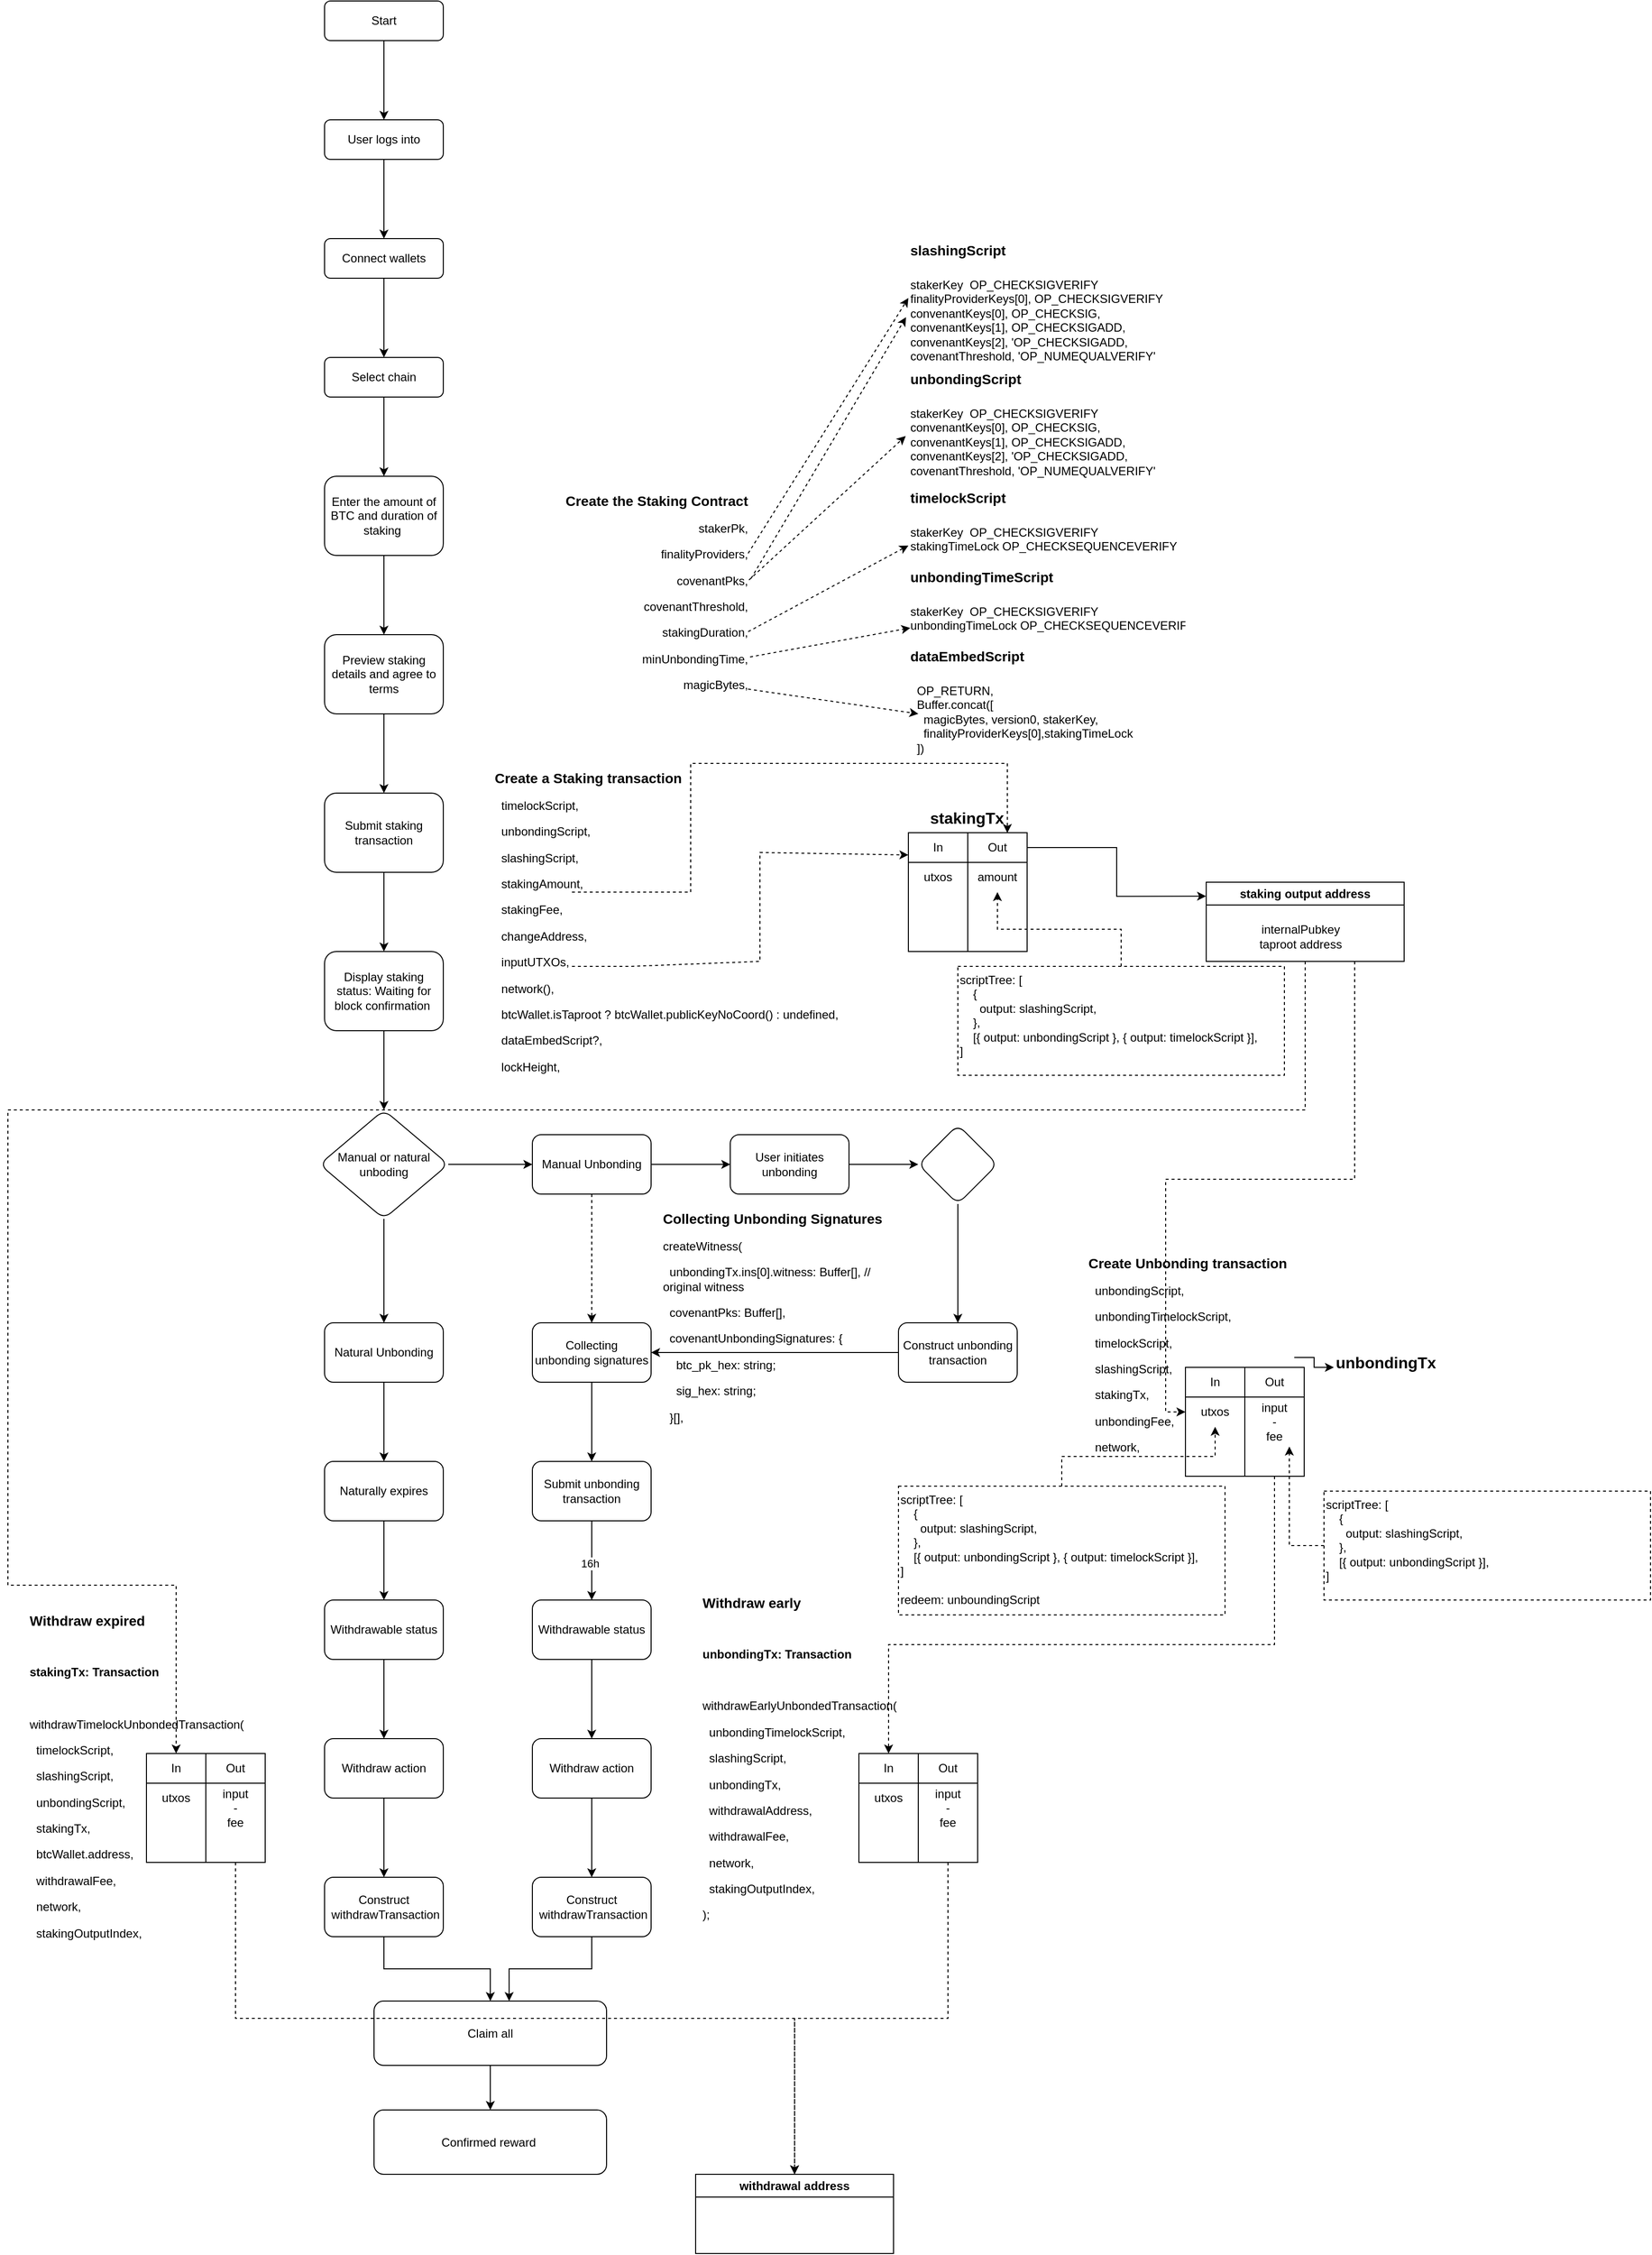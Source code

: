 <mxfile version="24.4.6" type="github">
  <diagram id="C5RBs43oDa-KdzZeNtuy" name="Page-1">
    <mxGraphModel dx="1810" dy="1721" grid="1" gridSize="10" guides="1" tooltips="1" connect="1" arrows="1" fold="1" page="1" pageScale="1" pageWidth="827" pageHeight="1169" math="0" shadow="0">
      <root>
        <mxCell id="WIyWlLk6GJQsqaUBKTNV-0" />
        <mxCell id="WIyWlLk6GJQsqaUBKTNV-1" parent="WIyWlLk6GJQsqaUBKTNV-0" />
        <mxCell id="BVUArKwXu2wu13_EaTgU-10" value="" style="edgeStyle=orthogonalEdgeStyle;rounded=0;orthogonalLoop=1;jettySize=auto;html=1;" parent="WIyWlLk6GJQsqaUBKTNV-1" source="BVUArKwXu2wu13_EaTgU-6" target="BVUArKwXu2wu13_EaTgU-9" edge="1">
          <mxGeometry relative="1" as="geometry" />
        </mxCell>
        <mxCell id="BVUArKwXu2wu13_EaTgU-6" value="Start" style="rounded=1;whiteSpace=wrap;html=1;fontSize=12;glass=0;strokeWidth=1;shadow=0;" parent="WIyWlLk6GJQsqaUBKTNV-1" vertex="1">
          <mxGeometry x="150" y="-390" width="120" height="40" as="geometry" />
        </mxCell>
        <mxCell id="BVUArKwXu2wu13_EaTgU-12" value="" style="edgeStyle=orthogonalEdgeStyle;rounded=0;orthogonalLoop=1;jettySize=auto;html=1;" parent="WIyWlLk6GJQsqaUBKTNV-1" source="BVUArKwXu2wu13_EaTgU-9" target="BVUArKwXu2wu13_EaTgU-11" edge="1">
          <mxGeometry relative="1" as="geometry" />
        </mxCell>
        <mxCell id="BVUArKwXu2wu13_EaTgU-9" value="User logs&lt;span style=&quot;background-color: initial;&quot;&gt;&amp;nbsp;into&lt;/span&gt;" style="rounded=1;whiteSpace=wrap;html=1;fontSize=12;glass=0;strokeWidth=1;shadow=0;" parent="WIyWlLk6GJQsqaUBKTNV-1" vertex="1">
          <mxGeometry x="150" y="-270" width="120" height="40" as="geometry" />
        </mxCell>
        <mxCell id="BVUArKwXu2wu13_EaTgU-14" value="" style="edgeStyle=orthogonalEdgeStyle;rounded=0;orthogonalLoop=1;jettySize=auto;html=1;" parent="WIyWlLk6GJQsqaUBKTNV-1" source="BVUArKwXu2wu13_EaTgU-11" target="BVUArKwXu2wu13_EaTgU-13" edge="1">
          <mxGeometry relative="1" as="geometry" />
        </mxCell>
        <mxCell id="BVUArKwXu2wu13_EaTgU-11" value="Connect wallets" style="rounded=1;whiteSpace=wrap;html=1;fontSize=12;glass=0;strokeWidth=1;shadow=0;" parent="WIyWlLk6GJQsqaUBKTNV-1" vertex="1">
          <mxGeometry x="150" y="-150" width="120" height="40" as="geometry" />
        </mxCell>
        <mxCell id="BVUArKwXu2wu13_EaTgU-26" value="" style="edgeStyle=orthogonalEdgeStyle;rounded=0;orthogonalLoop=1;jettySize=auto;html=1;" parent="WIyWlLk6GJQsqaUBKTNV-1" source="BVUArKwXu2wu13_EaTgU-13" target="BVUArKwXu2wu13_EaTgU-25" edge="1">
          <mxGeometry relative="1" as="geometry" />
        </mxCell>
        <mxCell id="BVUArKwXu2wu13_EaTgU-13" value="Select chain" style="rounded=1;whiteSpace=wrap;html=1;fontSize=12;glass=0;strokeWidth=1;shadow=0;" parent="WIyWlLk6GJQsqaUBKTNV-1" vertex="1">
          <mxGeometry x="150" y="-30" width="120" height="40" as="geometry" />
        </mxCell>
        <mxCell id="BVUArKwXu2wu13_EaTgU-28" value="" style="edgeStyle=orthogonalEdgeStyle;rounded=0;orthogonalLoop=1;jettySize=auto;html=1;" parent="WIyWlLk6GJQsqaUBKTNV-1" source="BVUArKwXu2wu13_EaTgU-25" target="BVUArKwXu2wu13_EaTgU-27" edge="1">
          <mxGeometry relative="1" as="geometry" />
        </mxCell>
        <mxCell id="BVUArKwXu2wu13_EaTgU-25" value="Enter the amount of BTC and duration of staking&amp;nbsp;" style="rounded=1;whiteSpace=wrap;html=1;fontSize=12;glass=0;strokeWidth=1;shadow=0;" parent="WIyWlLk6GJQsqaUBKTNV-1" vertex="1">
          <mxGeometry x="150" y="90" width="120" height="80" as="geometry" />
        </mxCell>
        <mxCell id="BVUArKwXu2wu13_EaTgU-30" value="" style="edgeStyle=orthogonalEdgeStyle;rounded=0;orthogonalLoop=1;jettySize=auto;html=1;" parent="WIyWlLk6GJQsqaUBKTNV-1" source="BVUArKwXu2wu13_EaTgU-27" target="BVUArKwXu2wu13_EaTgU-29" edge="1">
          <mxGeometry relative="1" as="geometry" />
        </mxCell>
        <mxCell id="BVUArKwXu2wu13_EaTgU-27" value="Preview staking details and agree to terms" style="rounded=1;whiteSpace=wrap;html=1;fontSize=12;glass=0;strokeWidth=1;shadow=0;" parent="WIyWlLk6GJQsqaUBKTNV-1" vertex="1">
          <mxGeometry x="150" y="250" width="120" height="80" as="geometry" />
        </mxCell>
        <mxCell id="BVUArKwXu2wu13_EaTgU-32" value="" style="edgeStyle=orthogonalEdgeStyle;rounded=0;orthogonalLoop=1;jettySize=auto;html=1;" parent="WIyWlLk6GJQsqaUBKTNV-1" source="BVUArKwXu2wu13_EaTgU-29" target="BVUArKwXu2wu13_EaTgU-31" edge="1">
          <mxGeometry relative="1" as="geometry" />
        </mxCell>
        <mxCell id="BVUArKwXu2wu13_EaTgU-29" value="Submit staking transaction" style="rounded=1;whiteSpace=wrap;html=1;fontSize=12;glass=0;strokeWidth=1;shadow=0;" parent="WIyWlLk6GJQsqaUBKTNV-1" vertex="1">
          <mxGeometry x="150" y="410" width="120" height="80" as="geometry" />
        </mxCell>
        <mxCell id="BVUArKwXu2wu13_EaTgU-38" value="" style="edgeStyle=orthogonalEdgeStyle;rounded=0;orthogonalLoop=1;jettySize=auto;html=1;" parent="WIyWlLk6GJQsqaUBKTNV-1" source="BVUArKwXu2wu13_EaTgU-31" target="BVUArKwXu2wu13_EaTgU-37" edge="1">
          <mxGeometry relative="1" as="geometry" />
        </mxCell>
        <mxCell id="BVUArKwXu2wu13_EaTgU-31" value="Display staking status: Waiting for block confirmation&amp;nbsp;" style="rounded=1;whiteSpace=wrap;html=1;fontSize=12;glass=0;strokeWidth=1;shadow=0;" parent="WIyWlLk6GJQsqaUBKTNV-1" vertex="1">
          <mxGeometry x="150" y="570" width="120" height="80" as="geometry" />
        </mxCell>
        <mxCell id="BVUArKwXu2wu13_EaTgU-40" value="" style="edgeStyle=orthogonalEdgeStyle;rounded=0;orthogonalLoop=1;jettySize=auto;html=1;" parent="WIyWlLk6GJQsqaUBKTNV-1" source="BVUArKwXu2wu13_EaTgU-37" target="BVUArKwXu2wu13_EaTgU-39" edge="1">
          <mxGeometry relative="1" as="geometry" />
        </mxCell>
        <mxCell id="BVUArKwXu2wu13_EaTgU-42" value="" style="edgeStyle=orthogonalEdgeStyle;rounded=0;orthogonalLoop=1;jettySize=auto;html=1;" parent="WIyWlLk6GJQsqaUBKTNV-1" source="BVUArKwXu2wu13_EaTgU-37" target="BVUArKwXu2wu13_EaTgU-41" edge="1">
          <mxGeometry relative="1" as="geometry" />
        </mxCell>
        <mxCell id="BVUArKwXu2wu13_EaTgU-37" value="Manual or natural unboding" style="rhombus;whiteSpace=wrap;html=1;rounded=1;glass=0;strokeWidth=1;shadow=0;" parent="WIyWlLk6GJQsqaUBKTNV-1" vertex="1">
          <mxGeometry x="145" y="730" width="130" height="110" as="geometry" />
        </mxCell>
        <mxCell id="BVUArKwXu2wu13_EaTgU-48" value="" style="edgeStyle=orthogonalEdgeStyle;rounded=0;orthogonalLoop=1;jettySize=auto;html=1;" parent="WIyWlLk6GJQsqaUBKTNV-1" source="BVUArKwXu2wu13_EaTgU-39" target="BVUArKwXu2wu13_EaTgU-47" edge="1">
          <mxGeometry relative="1" as="geometry" />
        </mxCell>
        <mxCell id="BVUArKwXu2wu13_EaTgU-69" style="edgeStyle=orthogonalEdgeStyle;rounded=0;orthogonalLoop=1;jettySize=auto;html=1;entryX=0.5;entryY=0;entryDx=0;entryDy=0;dashed=1;" parent="WIyWlLk6GJQsqaUBKTNV-1" source="BVUArKwXu2wu13_EaTgU-39" target="BVUArKwXu2wu13_EaTgU-57" edge="1">
          <mxGeometry relative="1" as="geometry" />
        </mxCell>
        <mxCell id="BVUArKwXu2wu13_EaTgU-39" value="Manual Unbonding" style="whiteSpace=wrap;html=1;rounded=1;glass=0;strokeWidth=1;shadow=0;" parent="WIyWlLk6GJQsqaUBKTNV-1" vertex="1">
          <mxGeometry x="360" y="755" width="120" height="60" as="geometry" />
        </mxCell>
        <mxCell id="BVUArKwXu2wu13_EaTgU-44" value="" style="edgeStyle=orthogonalEdgeStyle;rounded=0;orthogonalLoop=1;jettySize=auto;html=1;" parent="WIyWlLk6GJQsqaUBKTNV-1" source="BVUArKwXu2wu13_EaTgU-41" target="BVUArKwXu2wu13_EaTgU-43" edge="1">
          <mxGeometry relative="1" as="geometry" />
        </mxCell>
        <mxCell id="BVUArKwXu2wu13_EaTgU-41" value="Natural Unbonding" style="whiteSpace=wrap;html=1;rounded=1;glass=0;strokeWidth=1;shadow=0;" parent="WIyWlLk6GJQsqaUBKTNV-1" vertex="1">
          <mxGeometry x="150" y="945" width="120" height="60" as="geometry" />
        </mxCell>
        <mxCell id="BVUArKwXu2wu13_EaTgU-46" value="" style="edgeStyle=orthogonalEdgeStyle;rounded=0;orthogonalLoop=1;jettySize=auto;html=1;" parent="WIyWlLk6GJQsqaUBKTNV-1" source="BVUArKwXu2wu13_EaTgU-43" target="BVUArKwXu2wu13_EaTgU-45" edge="1">
          <mxGeometry relative="1" as="geometry" />
        </mxCell>
        <mxCell id="BVUArKwXu2wu13_EaTgU-43" value="Naturally expires" style="whiteSpace=wrap;html=1;rounded=1;glass=0;strokeWidth=1;shadow=0;" parent="WIyWlLk6GJQsqaUBKTNV-1" vertex="1">
          <mxGeometry x="150" y="1085" width="120" height="60" as="geometry" />
        </mxCell>
        <mxCell id="BVUArKwXu2wu13_EaTgU-76" value="" style="edgeStyle=orthogonalEdgeStyle;rounded=0;orthogonalLoop=1;jettySize=auto;html=1;" parent="WIyWlLk6GJQsqaUBKTNV-1" source="BVUArKwXu2wu13_EaTgU-45" target="BVUArKwXu2wu13_EaTgU-75" edge="1">
          <mxGeometry relative="1" as="geometry" />
        </mxCell>
        <mxCell id="BVUArKwXu2wu13_EaTgU-45" value="Withdrawable status" style="whiteSpace=wrap;html=1;rounded=1;glass=0;strokeWidth=1;shadow=0;" parent="WIyWlLk6GJQsqaUBKTNV-1" vertex="1">
          <mxGeometry x="150" y="1225" width="120" height="60" as="geometry" />
        </mxCell>
        <mxCell id="BVUArKwXu2wu13_EaTgU-71" style="edgeStyle=orthogonalEdgeStyle;rounded=0;orthogonalLoop=1;jettySize=auto;html=1;entryX=0;entryY=0.5;entryDx=0;entryDy=0;" parent="WIyWlLk6GJQsqaUBKTNV-1" source="BVUArKwXu2wu13_EaTgU-47" target="BVUArKwXu2wu13_EaTgU-53" edge="1">
          <mxGeometry relative="1" as="geometry" />
        </mxCell>
        <mxCell id="BVUArKwXu2wu13_EaTgU-47" value="User initiates unbonding" style="whiteSpace=wrap;html=1;rounded=1;glass=0;strokeWidth=1;shadow=0;" parent="WIyWlLk6GJQsqaUBKTNV-1" vertex="1">
          <mxGeometry x="560" y="755" width="120" height="60" as="geometry" />
        </mxCell>
        <mxCell id="BVUArKwXu2wu13_EaTgU-56" value="" style="edgeStyle=orthogonalEdgeStyle;rounded=0;orthogonalLoop=1;jettySize=auto;html=1;" parent="WIyWlLk6GJQsqaUBKTNV-1" source="BVUArKwXu2wu13_EaTgU-53" target="BVUArKwXu2wu13_EaTgU-55" edge="1">
          <mxGeometry relative="1" as="geometry" />
        </mxCell>
        <mxCell id="BVUArKwXu2wu13_EaTgU-53" value="" style="rhombus;whiteSpace=wrap;html=1;rounded=1;glass=0;strokeWidth=1;shadow=0;" parent="WIyWlLk6GJQsqaUBKTNV-1" vertex="1">
          <mxGeometry x="750" y="745" width="80" height="80" as="geometry" />
        </mxCell>
        <mxCell id="BVUArKwXu2wu13_EaTgU-58" value="" style="edgeStyle=orthogonalEdgeStyle;rounded=0;orthogonalLoop=1;jettySize=auto;html=1;" parent="WIyWlLk6GJQsqaUBKTNV-1" source="BVUArKwXu2wu13_EaTgU-55" target="BVUArKwXu2wu13_EaTgU-57" edge="1">
          <mxGeometry relative="1" as="geometry" />
        </mxCell>
        <mxCell id="BVUArKwXu2wu13_EaTgU-55" value="Construct unbonding transaction" style="whiteSpace=wrap;html=1;rounded=1;glass=0;strokeWidth=1;shadow=0;" parent="WIyWlLk6GJQsqaUBKTNV-1" vertex="1">
          <mxGeometry x="730" y="945" width="120" height="60" as="geometry" />
        </mxCell>
        <mxCell id="BVUArKwXu2wu13_EaTgU-60" value="" style="edgeStyle=orthogonalEdgeStyle;rounded=0;orthogonalLoop=1;jettySize=auto;html=1;" parent="WIyWlLk6GJQsqaUBKTNV-1" source="BVUArKwXu2wu13_EaTgU-57" target="BVUArKwXu2wu13_EaTgU-59" edge="1">
          <mxGeometry relative="1" as="geometry" />
        </mxCell>
        <mxCell id="BVUArKwXu2wu13_EaTgU-57" value="Collecting unbonding&amp;nbsp;signatures" style="whiteSpace=wrap;html=1;rounded=1;glass=0;strokeWidth=1;shadow=0;" parent="WIyWlLk6GJQsqaUBKTNV-1" vertex="1">
          <mxGeometry x="360" y="945" width="120" height="60" as="geometry" />
        </mxCell>
        <mxCell id="BVUArKwXu2wu13_EaTgU-62" value="" style="edgeStyle=orthogonalEdgeStyle;rounded=0;orthogonalLoop=1;jettySize=auto;html=1;" parent="WIyWlLk6GJQsqaUBKTNV-1" source="BVUArKwXu2wu13_EaTgU-59" target="BVUArKwXu2wu13_EaTgU-61" edge="1">
          <mxGeometry relative="1" as="geometry" />
        </mxCell>
        <mxCell id="BVUArKwXu2wu13_EaTgU-63" value="16h" style="edgeLabel;html=1;align=center;verticalAlign=middle;resizable=0;points=[];" parent="BVUArKwXu2wu13_EaTgU-62" vertex="1" connectable="0">
          <mxGeometry x="0.062" y="-2" relative="1" as="geometry">
            <mxPoint as="offset" />
          </mxGeometry>
        </mxCell>
        <mxCell id="BVUArKwXu2wu13_EaTgU-59" value="Submit unbonding transaction" style="whiteSpace=wrap;html=1;rounded=1;glass=0;strokeWidth=1;shadow=0;" parent="WIyWlLk6GJQsqaUBKTNV-1" vertex="1">
          <mxGeometry x="360" y="1085" width="120" height="60" as="geometry" />
        </mxCell>
        <mxCell id="BVUArKwXu2wu13_EaTgU-78" value="" style="edgeStyle=orthogonalEdgeStyle;rounded=0;orthogonalLoop=1;jettySize=auto;html=1;" parent="WIyWlLk6GJQsqaUBKTNV-1" source="BVUArKwXu2wu13_EaTgU-61" target="BVUArKwXu2wu13_EaTgU-77" edge="1">
          <mxGeometry relative="1" as="geometry" />
        </mxCell>
        <mxCell id="BVUArKwXu2wu13_EaTgU-61" value="&lt;div&gt;&lt;span style=&quot;background-color: initial;&quot;&gt;Withdrawable status&lt;/span&gt;&lt;br&gt;&lt;/div&gt;" style="whiteSpace=wrap;html=1;rounded=1;glass=0;strokeWidth=1;shadow=0;" parent="WIyWlLk6GJQsqaUBKTNV-1" vertex="1">
          <mxGeometry x="360" y="1225" width="120" height="60" as="geometry" />
        </mxCell>
        <mxCell id="BVUArKwXu2wu13_EaTgU-86" value="" style="edgeStyle=orthogonalEdgeStyle;rounded=0;orthogonalLoop=1;jettySize=auto;html=1;" parent="WIyWlLk6GJQsqaUBKTNV-1" source="BVUArKwXu2wu13_EaTgU-75" target="BVUArKwXu2wu13_EaTgU-85" edge="1">
          <mxGeometry relative="1" as="geometry" />
        </mxCell>
        <mxCell id="BVUArKwXu2wu13_EaTgU-75" value="Withdraw action" style="whiteSpace=wrap;html=1;rounded=1;glass=0;strokeWidth=1;shadow=0;" parent="WIyWlLk6GJQsqaUBKTNV-1" vertex="1">
          <mxGeometry x="150" y="1365" width="120" height="60" as="geometry" />
        </mxCell>
        <mxCell id="BVUArKwXu2wu13_EaTgU-80" value="" style="edgeStyle=orthogonalEdgeStyle;rounded=0;orthogonalLoop=1;jettySize=auto;html=1;" parent="WIyWlLk6GJQsqaUBKTNV-1" source="BVUArKwXu2wu13_EaTgU-77" target="BVUArKwXu2wu13_EaTgU-79" edge="1">
          <mxGeometry relative="1" as="geometry" />
        </mxCell>
        <mxCell id="BVUArKwXu2wu13_EaTgU-77" value="&lt;div&gt;&lt;span style=&quot;background-color: initial;&quot;&gt;Withdraw action&lt;/span&gt;&lt;br&gt;&lt;/div&gt;" style="whiteSpace=wrap;html=1;rounded=1;glass=0;strokeWidth=1;shadow=0;" parent="WIyWlLk6GJQsqaUBKTNV-1" vertex="1">
          <mxGeometry x="360" y="1365" width="120" height="60" as="geometry" />
        </mxCell>
        <mxCell id="BVUArKwXu2wu13_EaTgU-79" value="Construct&lt;div&gt;&amp;nbsp;withdraw&lt;span style=&quot;background-color: initial;&quot;&gt;Transaction&lt;/span&gt;&lt;/div&gt;" style="whiteSpace=wrap;html=1;rounded=1;glass=0;strokeWidth=1;shadow=0;" parent="WIyWlLk6GJQsqaUBKTNV-1" vertex="1">
          <mxGeometry x="360" y="1505" width="120" height="60" as="geometry" />
        </mxCell>
        <mxCell id="BVUArKwXu2wu13_EaTgU-89" value="" style="edgeStyle=orthogonalEdgeStyle;rounded=0;orthogonalLoop=1;jettySize=auto;html=1;" parent="WIyWlLk6GJQsqaUBKTNV-1" source="BVUArKwXu2wu13_EaTgU-85" target="BVUArKwXu2wu13_EaTgU-88" edge="1">
          <mxGeometry relative="1" as="geometry" />
        </mxCell>
        <mxCell id="BVUArKwXu2wu13_EaTgU-85" value="Construct&lt;div&gt;&amp;nbsp;withdraw&lt;span style=&quot;background-color: initial;&quot;&gt;Transaction&lt;/span&gt;&lt;/div&gt;" style="whiteSpace=wrap;html=1;rounded=1;glass=0;strokeWidth=1;shadow=0;" parent="WIyWlLk6GJQsqaUBKTNV-1" vertex="1">
          <mxGeometry x="150" y="1505" width="120" height="60" as="geometry" />
        </mxCell>
        <mxCell id="BVUArKwXu2wu13_EaTgU-93" value="" style="edgeStyle=orthogonalEdgeStyle;rounded=0;orthogonalLoop=1;jettySize=auto;html=1;" parent="WIyWlLk6GJQsqaUBKTNV-1" source="BVUArKwXu2wu13_EaTgU-88" target="BVUArKwXu2wu13_EaTgU-92" edge="1">
          <mxGeometry relative="1" as="geometry" />
        </mxCell>
        <mxCell id="BVUArKwXu2wu13_EaTgU-88" value="Claim all" style="whiteSpace=wrap;html=1;rounded=1;glass=0;strokeWidth=1;shadow=0;" parent="WIyWlLk6GJQsqaUBKTNV-1" vertex="1">
          <mxGeometry x="200" y="1630" width="235" height="65" as="geometry" />
        </mxCell>
        <mxCell id="BVUArKwXu2wu13_EaTgU-90" style="edgeStyle=orthogonalEdgeStyle;rounded=0;orthogonalLoop=1;jettySize=auto;html=1;entryX=0.581;entryY=0;entryDx=0;entryDy=0;entryPerimeter=0;" parent="WIyWlLk6GJQsqaUBKTNV-1" source="BVUArKwXu2wu13_EaTgU-79" target="BVUArKwXu2wu13_EaTgU-88" edge="1">
          <mxGeometry relative="1" as="geometry" />
        </mxCell>
        <mxCell id="BVUArKwXu2wu13_EaTgU-92" value="&lt;div&gt;&lt;span style=&quot;background-color: initial;&quot;&gt;Confirmed reward&amp;nbsp;&lt;/span&gt;&lt;br&gt;&lt;/div&gt;" style="whiteSpace=wrap;html=1;rounded=1;glass=0;strokeWidth=1;shadow=0;" parent="WIyWlLk6GJQsqaUBKTNV-1" vertex="1">
          <mxGeometry x="200" y="1740" width="235" height="65" as="geometry" />
        </mxCell>
        <mxCell id="TQ9T5p_0JYmJN774RMlS-0" value="&lt;h1 style=&quot;margin-top: 0px; font-size: 14px;&quot;&gt;Create the Staking Contract&lt;/h1&gt;&lt;p&gt;&amp;nbsp; stakerPk,&lt;/p&gt;&lt;p&gt;&amp;nbsp; finalityProviders,&lt;/p&gt;&lt;p&gt;&amp;nbsp; covenantPks,&lt;/p&gt;&lt;p&gt;&amp;nbsp; covenantThreshold,&lt;/p&gt;&lt;p&gt;&amp;nbsp; stakingDuration,&lt;/p&gt;&lt;p&gt;&amp;nbsp; minUnbondingTime,&lt;/p&gt;&lt;p&gt;&amp;nbsp; magicBytes,&lt;/p&gt;" style="text;html=1;whiteSpace=wrap;overflow=hidden;rounded=0;align=right;" parent="WIyWlLk6GJQsqaUBKTNV-1" vertex="1">
          <mxGeometry x="310" y="100" width="270" height="230" as="geometry" />
        </mxCell>
        <mxCell id="TQ9T5p_0JYmJN774RMlS-1" value="&lt;h1 style=&quot;margin-top: 0px; line-height: 100%;&quot;&gt;&lt;span style=&quot;font-size: 14px;&quot;&gt;timelockScript&lt;/span&gt;&lt;/h1&gt;&lt;div style=&quot;line-height: 120%;&quot;&gt;stakerKey&amp;nbsp; OP_CHECKSIGVERIFY&lt;br&gt;stakingTimeLock&amp;nbsp;OP_CHECKSEQUENCEVERIFY&lt;br&gt;&lt;/div&gt;" style="text;html=1;whiteSpace=wrap;overflow=hidden;rounded=0;" parent="WIyWlLk6GJQsqaUBKTNV-1" vertex="1">
          <mxGeometry x="740" y="90" width="280" height="80" as="geometry" />
        </mxCell>
        <mxCell id="TQ9T5p_0JYmJN774RMlS-3" value="&lt;h1 style=&quot;margin-top: 0px; font-size: 14px;&quot;&gt;Create a Staking transaction&lt;/h1&gt;&lt;p&gt;&amp;nbsp; timelockScript,&lt;/p&gt;&lt;p&gt;&amp;nbsp; unbondingScript,&lt;/p&gt;&lt;p&gt;&amp;nbsp; slashingScript,&lt;/p&gt;&lt;p&gt;&amp;nbsp; stakingAmount,&lt;/p&gt;&lt;p&gt;&amp;nbsp; stakingFee,&lt;/p&gt;&lt;p&gt;&amp;nbsp; changeAddress,&lt;/p&gt;&lt;p&gt;&amp;nbsp; inputUTXOs,&lt;/p&gt;&lt;p&gt;&amp;nbsp; network(),&lt;/p&gt;&lt;p&gt;&amp;nbsp; btcWallet.isTaproot ? btcWallet.publicKeyNoCoord() : undefined,&lt;/p&gt;&lt;p&gt;&amp;nbsp; dataEmbedScript?,&lt;/p&gt;&lt;p&gt;&amp;nbsp; lockHeight,&lt;/p&gt;" style="text;html=1;whiteSpace=wrap;overflow=hidden;rounded=0;" parent="WIyWlLk6GJQsqaUBKTNV-1" vertex="1">
          <mxGeometry x="320" y="380" width="360" height="340" as="geometry" />
        </mxCell>
        <mxCell id="TQ9T5p_0JYmJN774RMlS-14" style="edgeStyle=orthogonalEdgeStyle;rounded=0;orthogonalLoop=1;jettySize=auto;html=1;exitX=0.75;exitY=1;exitDx=0;exitDy=0;entryX=0;entryY=0.5;entryDx=0;entryDy=0;dashed=1;" parent="WIyWlLk6GJQsqaUBKTNV-1" source="HnZb9OT3W1T1DSvKZL01-30" target="HnZb9OT3W1T1DSvKZL01-11" edge="1">
          <mxGeometry relative="1" as="geometry" />
        </mxCell>
        <mxCell id="TQ9T5p_0JYmJN774RMlS-4" value="&lt;h1 style=&quot;margin-top: 0px; font-size: 14px;&quot;&gt;&lt;b style=&quot;background-color: initial; font-size: 12px;&quot;&gt;&lt;font style=&quot;font-size: 16px;&quot;&gt;stakingTx&lt;/font&gt;&lt;/b&gt;&lt;br&gt;&lt;/h1&gt;" style="text;html=1;whiteSpace=wrap;overflow=hidden;rounded=0;verticalAlign=middle;" parent="WIyWlLk6GJQsqaUBKTNV-1" vertex="1">
          <mxGeometry x="760" y="410" width="90" height="60" as="geometry" />
        </mxCell>
        <mxCell id="TQ9T5p_0JYmJN774RMlS-8" value="" style="edgeStyle=orthogonalEdgeStyle;rounded=0;orthogonalLoop=1;jettySize=auto;html=1;" parent="WIyWlLk6GJQsqaUBKTNV-1" source="TQ9T5p_0JYmJN774RMlS-6" target="TQ9T5p_0JYmJN774RMlS-7" edge="1">
          <mxGeometry relative="1" as="geometry" />
        </mxCell>
        <mxCell id="TQ9T5p_0JYmJN774RMlS-6" value="&lt;h1 style=&quot;margin-top: 0px; font-size: 14px;&quot;&gt;Create Unbonding transaction&lt;/h1&gt;&lt;p&gt;&amp;nbsp; unbondingScript,&lt;/p&gt;&lt;p&gt;&amp;nbsp; unbondingTimelockScript,&lt;/p&gt;&lt;p&gt;&amp;nbsp; timelockScript,&lt;/p&gt;&lt;p&gt;&amp;nbsp; slashingScript,&lt;/p&gt;&lt;p&gt;&amp;nbsp; stakingTx,&lt;/p&gt;&lt;p&gt;&amp;nbsp; unbondingFee,&lt;/p&gt;&lt;p&gt;&amp;nbsp; network,&lt;/p&gt;" style="text;html=1;whiteSpace=wrap;overflow=hidden;rounded=0;" parent="WIyWlLk6GJQsqaUBKTNV-1" vertex="1">
          <mxGeometry x="920" y="870" width="210" height="220" as="geometry" />
        </mxCell>
        <mxCell id="TQ9T5p_0JYmJN774RMlS-7" value="&lt;h1 style=&quot;margin-top: 0px; font-size: 14px;&quot;&gt;&lt;b style=&quot;background-color: initial; font-size: 12px;&quot;&gt;&lt;font style=&quot;font-size: 16px;&quot;&gt;unbondingTx&lt;/font&gt;&lt;/b&gt;&lt;br&gt;&lt;/h1&gt;" style="text;html=1;whiteSpace=wrap;overflow=hidden;rounded=0;verticalAlign=middle;" parent="WIyWlLk6GJQsqaUBKTNV-1" vertex="1">
          <mxGeometry x="1170" y="960" width="210" height="60" as="geometry" />
        </mxCell>
        <mxCell id="TQ9T5p_0JYmJN774RMlS-9" value="&lt;h1 style=&quot;margin-top: 0px; font-size: 14px;&quot;&gt;Collecting Unbonding Signatures&lt;/h1&gt;&lt;p&gt;createWitness(&lt;/p&gt;&lt;p&gt;&amp;nbsp; unbondingTx.ins[0].witness: Buffer[], // original witness&lt;/p&gt;&lt;p&gt;&amp;nbsp; covenantPks: Buffer[],&lt;/p&gt;&lt;p&gt;&amp;nbsp; covenantUnbondingSignatures: {&lt;/p&gt;&lt;p&gt;&amp;nbsp; &amp;nbsp; btc_pk_hex: string;&lt;/p&gt;&lt;p&gt;&amp;nbsp; &amp;nbsp; sig_hex: string;&lt;/p&gt;&lt;p&gt;&amp;nbsp; }[],&lt;/p&gt;&lt;p&gt;);&lt;/p&gt;" style="text;html=1;whiteSpace=wrap;overflow=hidden;rounded=0;" parent="WIyWlLk6GJQsqaUBKTNV-1" vertex="1">
          <mxGeometry x="490" y="825" width="230" height="220" as="geometry" />
        </mxCell>
        <mxCell id="TQ9T5p_0JYmJN774RMlS-10" value="&lt;h1 style=&quot;margin-top: 0px; font-size: 14px;&quot;&gt;&lt;br&gt;&lt;/h1&gt;&lt;h1 style=&quot;margin-top: 0px; font-size: 14px;&quot;&gt;Withdraw expired&lt;/h1&gt;&lt;div&gt;&lt;br&gt;&lt;/div&gt;&lt;p&gt;&lt;b style=&quot;background-color: initial;&quot;&gt;stakingTx: Transaction&amp;nbsp;&lt;/b&gt;&lt;br&gt;&lt;/p&gt;&lt;p&gt;&lt;b&gt;&lt;br&gt;&lt;/b&gt;&lt;/p&gt;&lt;p&gt;withdrawTimelockUnbondedTransaction(&lt;/p&gt;&lt;p&gt;&amp;nbsp; timelockScript,&lt;/p&gt;&lt;p&gt;&amp;nbsp; slashingScript,&lt;/p&gt;&lt;p&gt;&amp;nbsp; unbondingScript,&lt;/p&gt;&lt;p&gt;&amp;nbsp; stakingTx,&lt;/p&gt;&lt;p&gt;&amp;nbsp; btcWallet.address,&lt;/p&gt;&lt;p&gt;&amp;nbsp; withdrawalFee,&lt;/p&gt;&lt;p&gt;&amp;nbsp; network,&lt;/p&gt;&lt;p&gt;&amp;nbsp; stakingOutputIndex,&lt;/p&gt;&lt;p&gt;);&lt;/p&gt;" style="text;html=1;whiteSpace=wrap;overflow=hidden;rounded=0;" parent="WIyWlLk6GJQsqaUBKTNV-1" vertex="1">
          <mxGeometry x="-150" y="1205" width="270" height="365" as="geometry" />
        </mxCell>
        <mxCell id="TQ9T5p_0JYmJN774RMlS-11" value="&lt;h1 style=&quot;margin-top: 0px; font-size: 14px;&quot;&gt;Withdraw early&lt;/h1&gt;&lt;div&gt;&lt;br&gt;&lt;/div&gt;&lt;p&gt;&lt;b&gt;unbondingTx: Transaction&amp;nbsp;&lt;/b&gt;&lt;/p&gt;&lt;p&gt;&lt;b&gt;&lt;br&gt;&lt;/b&gt;&lt;/p&gt;&lt;p&gt;withdrawEarlyUnbondedTransaction(&lt;/p&gt;&lt;p&gt;&amp;nbsp; unbondingTimelockScript,&lt;/p&gt;&lt;p&gt;&amp;nbsp; slashingScript,&lt;/p&gt;&lt;p&gt;&amp;nbsp; unbondingTx,&lt;/p&gt;&lt;p&gt;&amp;nbsp; withdrawalAddress,&lt;/p&gt;&lt;p&gt;&amp;nbsp; withdrawalFee,&lt;/p&gt;&lt;p&gt;&amp;nbsp; network,&lt;/p&gt;&lt;p&gt;&amp;nbsp; stakingOutputIndex,&lt;/p&gt;&lt;p&gt;);&lt;/p&gt;" style="text;html=1;whiteSpace=wrap;overflow=hidden;rounded=0;" parent="WIyWlLk6GJQsqaUBKTNV-1" vertex="1">
          <mxGeometry x="530" y="1212.5" width="270" height="365" as="geometry" />
        </mxCell>
        <mxCell id="TQ9T5p_0JYmJN774RMlS-18" style="edgeStyle=orthogonalEdgeStyle;rounded=0;orthogonalLoop=1;jettySize=auto;html=1;dashed=1;exitX=0.5;exitY=1;exitDx=0;exitDy=0;" parent="WIyWlLk6GJQsqaUBKTNV-1" source="HnZb9OT3W1T1DSvKZL01-30" target="HnZb9OT3W1T1DSvKZL01-14" edge="1">
          <mxGeometry relative="1" as="geometry">
            <Array as="points">
              <mxPoint x="1141" y="730" />
              <mxPoint x="-170" y="730" />
              <mxPoint x="-170" y="1210" />
              <mxPoint y="1210" />
            </Array>
          </mxGeometry>
        </mxCell>
        <mxCell id="TS_OjDuDCjxSZMuYoUpQ-2" value="&lt;h1 style=&quot;margin-top: 0px; line-height: 100%;&quot;&gt;&lt;span style=&quot;font-size: 14px;&quot;&gt;unbondingScript&lt;/span&gt;&lt;/h1&gt;&lt;div style=&quot;line-height: 120%;&quot;&gt;&lt;div style=&quot;line-height: 120%;&quot;&gt;stakerKey&amp;nbsp; OP_CHECKSIGVERIFY&lt;/div&gt;&lt;div style=&quot;line-height: 120%;&quot;&gt;convenantKeys[0], OP_CHECKSIG,&lt;/div&gt;&lt;div style=&quot;line-height: 120%;&quot;&gt;convenantKeys[1], OP_CHECKSIGADD,&lt;/div&gt;&lt;div style=&quot;line-height: 120%;&quot;&gt;convenantKeys[2], &#39;OP_CHECKSIGADD,&lt;/div&gt;&lt;div style=&quot;line-height: 120%;&quot;&gt;covenantThreshold, &#39;OP_NUMEQUALVERIFY&#39;&lt;/div&gt;&lt;/div&gt;" style="text;html=1;whiteSpace=wrap;overflow=hidden;rounded=0;" parent="WIyWlLk6GJQsqaUBKTNV-1" vertex="1">
          <mxGeometry x="740" y="-30" width="340" height="140" as="geometry" />
        </mxCell>
        <mxCell id="TS_OjDuDCjxSZMuYoUpQ-3" value="&lt;h1 style=&quot;margin-top: 0px; line-height: 100%;&quot;&gt;&lt;span style=&quot;font-size: 14px;&quot;&gt;unbondingTimeScript&lt;/span&gt;&lt;/h1&gt;&lt;div style=&quot;line-height: 120%;&quot;&gt;stakerKey&amp;nbsp; OP_CHECKSIGVERIFY&lt;br&gt;unbondingTimeLock&amp;nbsp;OP_CHECKSEQUENCEVERIFY&lt;br&gt;&lt;/div&gt;" style="text;html=1;whiteSpace=wrap;overflow=hidden;rounded=0;" parent="WIyWlLk6GJQsqaUBKTNV-1" vertex="1">
          <mxGeometry x="740" y="170" width="280" height="80" as="geometry" />
        </mxCell>
        <mxCell id="TS_OjDuDCjxSZMuYoUpQ-4" value="&lt;h1 style=&quot;margin-top: 0px; line-height: 100%;&quot;&gt;&lt;span style=&quot;font-size: 14px;&quot;&gt;slashingScript&lt;/span&gt;&lt;/h1&gt;&lt;div style=&quot;line-height: 120%;&quot;&gt;&lt;div style=&quot;line-height: 120%;&quot;&gt;stakerKey&amp;nbsp; OP_CHECKSIGVERIFY&lt;/div&gt;&lt;div style=&quot;line-height: 120%;&quot;&gt;finalityProviderKeys[0], OP_CHECKSIGVERIFY&lt;/div&gt;&lt;div style=&quot;line-height: 120%;&quot;&gt;convenantKeys[0], OP_CHECKSIG,&lt;/div&gt;&lt;div style=&quot;line-height: 120%;&quot;&gt;convenantKeys[1], OP_CHECKSIGADD,&lt;/div&gt;&lt;div style=&quot;line-height: 120%;&quot;&gt;convenantKeys[2], &#39;OP_CHECKSIGADD,&lt;/div&gt;&lt;div style=&quot;line-height: 120%;&quot;&gt;covenantThreshold, &#39;OP_NUMEQUALVERIFY&#39;&lt;/div&gt;&lt;/div&gt;" style="text;html=1;whiteSpace=wrap;overflow=hidden;rounded=0;" parent="WIyWlLk6GJQsqaUBKTNV-1" vertex="1">
          <mxGeometry x="740" y="-160" width="340" height="140" as="geometry" />
        </mxCell>
        <mxCell id="TS_OjDuDCjxSZMuYoUpQ-7" value="" style="endArrow=classic;dashed=1;html=1;rounded=0;exitX=0.993;exitY=0.639;exitDx=0;exitDy=0;exitPerimeter=0;entryX=0;entryY=0.875;entryDx=0;entryDy=0;entryPerimeter=0;endFill=1;" parent="WIyWlLk6GJQsqaUBKTNV-1" source="TQ9T5p_0JYmJN774RMlS-0" target="TQ9T5p_0JYmJN774RMlS-1" edge="1">
          <mxGeometry width="50" height="50" relative="1" as="geometry">
            <mxPoint x="630" y="220" as="sourcePoint" />
            <mxPoint x="680" y="170" as="targetPoint" />
          </mxGeometry>
        </mxCell>
        <mxCell id="TS_OjDuDCjxSZMuYoUpQ-8" value="" style="endArrow=classic;dashed=1;html=1;rounded=0;exitX=1;exitY=0.75;exitDx=0;exitDy=0;entryX=0.007;entryY=0.915;entryDx=0;entryDy=0;entryPerimeter=0;endFill=1;" parent="WIyWlLk6GJQsqaUBKTNV-1" source="TQ9T5p_0JYmJN774RMlS-0" target="TS_OjDuDCjxSZMuYoUpQ-3" edge="1">
          <mxGeometry width="50" height="50" relative="1" as="geometry">
            <mxPoint x="640" y="260" as="sourcePoint" />
            <mxPoint x="690" y="210" as="targetPoint" />
          </mxGeometry>
        </mxCell>
        <mxCell id="TS_OjDuDCjxSZMuYoUpQ-9" value="" style="endArrow=classic;dashed=1;html=1;rounded=0;entryX=-0.008;entryY=0.567;entryDx=0;entryDy=0;entryPerimeter=0;exitX=0.996;exitY=0.412;exitDx=0;exitDy=0;exitPerimeter=0;endFill=1;" parent="WIyWlLk6GJQsqaUBKTNV-1" source="TQ9T5p_0JYmJN774RMlS-0" target="TS_OjDuDCjxSZMuYoUpQ-2" edge="1">
          <mxGeometry width="50" height="50" relative="1" as="geometry">
            <mxPoint x="580" y="199" as="sourcePoint" />
            <mxPoint x="710" y="200" as="targetPoint" />
          </mxGeometry>
        </mxCell>
        <mxCell id="TS_OjDuDCjxSZMuYoUpQ-11" value="" style="endArrow=classic;dashed=1;html=1;rounded=0;exitX=1.004;exitY=0.405;exitDx=0;exitDy=0;exitPerimeter=0;entryX=-0.007;entryY=0.638;entryDx=0;entryDy=0;entryPerimeter=0;endFill=1;" parent="WIyWlLk6GJQsqaUBKTNV-1" source="TQ9T5p_0JYmJN774RMlS-0" target="TS_OjDuDCjxSZMuYoUpQ-4" edge="1">
          <mxGeometry width="50" height="50" relative="1" as="geometry">
            <mxPoint x="630" y="290" as="sourcePoint" />
            <mxPoint x="680" y="240" as="targetPoint" />
          </mxGeometry>
        </mxCell>
        <mxCell id="TS_OjDuDCjxSZMuYoUpQ-12" value="" style="endArrow=classic;dashed=1;html=1;rounded=0;exitX=0.993;exitY=0.295;exitDx=0;exitDy=0;exitPerimeter=0;entryX=0;entryY=0.5;entryDx=0;entryDy=0;endFill=1;" parent="WIyWlLk6GJQsqaUBKTNV-1" source="TQ9T5p_0JYmJN774RMlS-0" target="TS_OjDuDCjxSZMuYoUpQ-4" edge="1">
          <mxGeometry width="50" height="50" relative="1" as="geometry">
            <mxPoint x="680" y="270" as="sourcePoint" />
            <mxPoint x="730" y="220" as="targetPoint" />
          </mxGeometry>
        </mxCell>
        <mxCell id="HnZb9OT3W1T1DSvKZL01-0" value="" style="shape=internalStorage;whiteSpace=wrap;html=1;backgroundOutline=1;dx=60;dy=30;" parent="WIyWlLk6GJQsqaUBKTNV-1" vertex="1">
          <mxGeometry x="740" y="450" width="120" height="120" as="geometry" />
        </mxCell>
        <mxCell id="HnZb9OT3W1T1DSvKZL01-2" value="In" style="text;html=1;align=center;verticalAlign=middle;whiteSpace=wrap;rounded=0;" parent="WIyWlLk6GJQsqaUBKTNV-1" vertex="1">
          <mxGeometry x="740" y="450" width="60" height="30" as="geometry" />
        </mxCell>
        <mxCell id="HnZb9OT3W1T1DSvKZL01-3" value="Out" style="text;html=1;align=center;verticalAlign=middle;whiteSpace=wrap;rounded=0;" parent="WIyWlLk6GJQsqaUBKTNV-1" vertex="1">
          <mxGeometry x="800" y="450" width="60" height="30" as="geometry" />
        </mxCell>
        <mxCell id="HnZb9OT3W1T1DSvKZL01-4" value="utxos" style="text;html=1;align=center;verticalAlign=middle;whiteSpace=wrap;rounded=0;" parent="WIyWlLk6GJQsqaUBKTNV-1" vertex="1">
          <mxGeometry x="740" y="480" width="60" height="30" as="geometry" />
        </mxCell>
        <mxCell id="HnZb9OT3W1T1DSvKZL01-33" style="edgeStyle=orthogonalEdgeStyle;rounded=0;orthogonalLoop=1;jettySize=auto;html=1;exitX=1;exitY=0.5;exitDx=0;exitDy=0;entryX=-0.001;entryY=0.177;entryDx=0;entryDy=0;entryPerimeter=0;" parent="WIyWlLk6GJQsqaUBKTNV-1" source="HnZb9OT3W1T1DSvKZL01-3" target="HnZb9OT3W1T1DSvKZL01-30" edge="1">
          <mxGeometry relative="1" as="geometry" />
        </mxCell>
        <mxCell id="HnZb9OT3W1T1DSvKZL01-5" value="amount" style="text;html=1;align=center;verticalAlign=middle;whiteSpace=wrap;rounded=0;" parent="WIyWlLk6GJQsqaUBKTNV-1" vertex="1">
          <mxGeometry x="800" y="480" width="60" height="30" as="geometry" />
        </mxCell>
        <mxCell id="HnZb9OT3W1T1DSvKZL01-6" value="" style="endArrow=classic;html=1;rounded=0;entryX=0;entryY=0.75;entryDx=0;entryDy=0;dashed=1;" parent="WIyWlLk6GJQsqaUBKTNV-1" target="HnZb9OT3W1T1DSvKZL01-2" edge="1">
          <mxGeometry width="50" height="50" relative="1" as="geometry">
            <mxPoint x="400" y="585" as="sourcePoint" />
            <mxPoint x="480.0" y="575" as="targetPoint" />
            <Array as="points">
              <mxPoint x="460" y="585" />
              <mxPoint x="590" y="580" />
              <mxPoint x="590" y="470" />
            </Array>
          </mxGeometry>
        </mxCell>
        <mxCell id="HnZb9OT3W1T1DSvKZL01-7" value="" style="endArrow=classic;html=1;rounded=0;dashed=1;entryX=0.667;entryY=0.008;entryDx=0;entryDy=0;entryPerimeter=0;" parent="WIyWlLk6GJQsqaUBKTNV-1" target="HnZb9OT3W1T1DSvKZL01-3" edge="1">
          <mxGeometry width="50" height="50" relative="1" as="geometry">
            <mxPoint x="400" y="510" as="sourcePoint" />
            <mxPoint x="450" y="460" as="targetPoint" />
            <Array as="points">
              <mxPoint x="520" y="510" />
              <mxPoint x="520" y="420" />
              <mxPoint x="520" y="380" />
              <mxPoint x="660" y="380" />
              <mxPoint x="840" y="380" />
            </Array>
          </mxGeometry>
        </mxCell>
        <mxCell id="HnZb9OT3W1T1DSvKZL01-25" style="edgeStyle=orthogonalEdgeStyle;rounded=0;orthogonalLoop=1;jettySize=auto;html=1;exitX=0.75;exitY=1;exitDx=0;exitDy=0;dashed=1;" parent="WIyWlLk6GJQsqaUBKTNV-1" source="HnZb9OT3W1T1DSvKZL01-8" target="HnZb9OT3W1T1DSvKZL01-19" edge="1">
          <mxGeometry relative="1" as="geometry">
            <Array as="points">
              <mxPoint x="1110" y="1270" />
              <mxPoint x="720" y="1270" />
            </Array>
          </mxGeometry>
        </mxCell>
        <mxCell id="HnZb9OT3W1T1DSvKZL01-8" value="" style="shape=internalStorage;whiteSpace=wrap;html=1;backgroundOutline=1;dx=60;dy=30;" parent="WIyWlLk6GJQsqaUBKTNV-1" vertex="1">
          <mxGeometry x="1020" y="990" width="120" height="110" as="geometry" />
        </mxCell>
        <mxCell id="HnZb9OT3W1T1DSvKZL01-9" value="In" style="text;html=1;align=center;verticalAlign=middle;whiteSpace=wrap;rounded=0;" parent="WIyWlLk6GJQsqaUBKTNV-1" vertex="1">
          <mxGeometry x="1020" y="990" width="60" height="30" as="geometry" />
        </mxCell>
        <mxCell id="HnZb9OT3W1T1DSvKZL01-10" value="Out" style="text;html=1;align=center;verticalAlign=middle;whiteSpace=wrap;rounded=0;" parent="WIyWlLk6GJQsqaUBKTNV-1" vertex="1">
          <mxGeometry x="1080" y="990" width="60" height="30" as="geometry" />
        </mxCell>
        <mxCell id="HnZb9OT3W1T1DSvKZL01-11" value="utxos" style="text;html=1;align=center;verticalAlign=middle;whiteSpace=wrap;rounded=0;" parent="WIyWlLk6GJQsqaUBKTNV-1" vertex="1">
          <mxGeometry x="1020" y="1020" width="60" height="30" as="geometry" />
        </mxCell>
        <mxCell id="HnZb9OT3W1T1DSvKZL01-12" value="input&lt;br&gt;-&lt;br&gt;fee" style="text;html=1;align=center;verticalAlign=middle;whiteSpace=wrap;rounded=0;" parent="WIyWlLk6GJQsqaUBKTNV-1" vertex="1">
          <mxGeometry x="1080" y="1020" width="60" height="50" as="geometry" />
        </mxCell>
        <mxCell id="HnZb9OT3W1T1DSvKZL01-29" style="edgeStyle=orthogonalEdgeStyle;rounded=0;orthogonalLoop=1;jettySize=auto;html=1;exitX=0.75;exitY=1;exitDx=0;exitDy=0;entryX=0.5;entryY=0;entryDx=0;entryDy=0;dashed=1;" parent="WIyWlLk6GJQsqaUBKTNV-1" source="HnZb9OT3W1T1DSvKZL01-13" target="HnZb9OT3W1T1DSvKZL01-26" edge="1">
          <mxGeometry relative="1" as="geometry" />
        </mxCell>
        <mxCell id="HnZb9OT3W1T1DSvKZL01-13" value="" style="shape=internalStorage;whiteSpace=wrap;html=1;backgroundOutline=1;dx=60;dy=30;" parent="WIyWlLk6GJQsqaUBKTNV-1" vertex="1">
          <mxGeometry x="-30" y="1380" width="120" height="110" as="geometry" />
        </mxCell>
        <mxCell id="HnZb9OT3W1T1DSvKZL01-14" value="In" style="text;html=1;align=center;verticalAlign=middle;whiteSpace=wrap;rounded=0;" parent="WIyWlLk6GJQsqaUBKTNV-1" vertex="1">
          <mxGeometry x="-30" y="1380" width="60" height="30" as="geometry" />
        </mxCell>
        <mxCell id="HnZb9OT3W1T1DSvKZL01-15" value="Out" style="text;html=1;align=center;verticalAlign=middle;whiteSpace=wrap;rounded=0;" parent="WIyWlLk6GJQsqaUBKTNV-1" vertex="1">
          <mxGeometry x="30" y="1380" width="60" height="30" as="geometry" />
        </mxCell>
        <mxCell id="HnZb9OT3W1T1DSvKZL01-16" value="utxos" style="text;html=1;align=center;verticalAlign=middle;whiteSpace=wrap;rounded=0;" parent="WIyWlLk6GJQsqaUBKTNV-1" vertex="1">
          <mxGeometry x="-30" y="1410" width="60" height="30" as="geometry" />
        </mxCell>
        <mxCell id="HnZb9OT3W1T1DSvKZL01-17" value="input&lt;br&gt;-&lt;br&gt;fee" style="text;html=1;align=center;verticalAlign=middle;whiteSpace=wrap;rounded=0;" parent="WIyWlLk6GJQsqaUBKTNV-1" vertex="1">
          <mxGeometry x="30" y="1410" width="60" height="50" as="geometry" />
        </mxCell>
        <mxCell id="HnZb9OT3W1T1DSvKZL01-28" style="edgeStyle=orthogonalEdgeStyle;rounded=0;orthogonalLoop=1;jettySize=auto;html=1;exitX=0.75;exitY=1;exitDx=0;exitDy=0;dashed=1;" parent="WIyWlLk6GJQsqaUBKTNV-1" source="HnZb9OT3W1T1DSvKZL01-18" target="HnZb9OT3W1T1DSvKZL01-26" edge="1">
          <mxGeometry relative="1" as="geometry" />
        </mxCell>
        <mxCell id="HnZb9OT3W1T1DSvKZL01-18" value="" style="shape=internalStorage;whiteSpace=wrap;html=1;backgroundOutline=1;dx=60;dy=30;" parent="WIyWlLk6GJQsqaUBKTNV-1" vertex="1">
          <mxGeometry x="690" y="1380" width="120" height="110" as="geometry" />
        </mxCell>
        <mxCell id="HnZb9OT3W1T1DSvKZL01-19" value="In" style="text;html=1;align=center;verticalAlign=middle;whiteSpace=wrap;rounded=0;" parent="WIyWlLk6GJQsqaUBKTNV-1" vertex="1">
          <mxGeometry x="690" y="1380" width="60" height="30" as="geometry" />
        </mxCell>
        <mxCell id="HnZb9OT3W1T1DSvKZL01-20" value="Out" style="text;html=1;align=center;verticalAlign=middle;whiteSpace=wrap;rounded=0;" parent="WIyWlLk6GJQsqaUBKTNV-1" vertex="1">
          <mxGeometry x="750" y="1380" width="60" height="30" as="geometry" />
        </mxCell>
        <mxCell id="HnZb9OT3W1T1DSvKZL01-21" value="utxos" style="text;html=1;align=center;verticalAlign=middle;whiteSpace=wrap;rounded=0;" parent="WIyWlLk6GJQsqaUBKTNV-1" vertex="1">
          <mxGeometry x="690" y="1410" width="60" height="30" as="geometry" />
        </mxCell>
        <mxCell id="HnZb9OT3W1T1DSvKZL01-24" value="input&lt;br&gt;-&lt;br&gt;fee" style="text;html=1;align=center;verticalAlign=middle;whiteSpace=wrap;rounded=0;" parent="WIyWlLk6GJQsqaUBKTNV-1" vertex="1">
          <mxGeometry x="750" y="1410" width="60" height="50" as="geometry" />
        </mxCell>
        <mxCell id="HnZb9OT3W1T1DSvKZL01-26" value="withdrawal address" style="swimlane;whiteSpace=wrap;html=1;" parent="WIyWlLk6GJQsqaUBKTNV-1" vertex="1">
          <mxGeometry x="525" y="1805" width="200" height="80" as="geometry" />
        </mxCell>
        <mxCell id="HnZb9OT3W1T1DSvKZL01-30" value="staking output address" style="swimlane;whiteSpace=wrap;html=1;" parent="WIyWlLk6GJQsqaUBKTNV-1" vertex="1">
          <mxGeometry x="1041" y="500" width="200" height="80" as="geometry" />
        </mxCell>
        <mxCell id="HnZb9OT3W1T1DSvKZL01-31" value="internalPubkey&lt;br&gt;taproot address" style="text;html=1;align=center;verticalAlign=middle;resizable=0;points=[];autosize=1;strokeColor=none;fillColor=none;" parent="HnZb9OT3W1T1DSvKZL01-30" vertex="1">
          <mxGeometry x="40" y="35" width="110" height="40" as="geometry" />
        </mxCell>
        <mxCell id="MFweAD_r3C40zrFmttzE-0" value="&lt;h1 style=&quot;margin-top: 0px; line-height: 100%;&quot;&gt;&lt;span style=&quot;font-size: 14px;&quot;&gt;dataEmbedScript&lt;/span&gt;&lt;/h1&gt;&lt;div style=&quot;line-height: 120%;&quot;&gt;&lt;div style=&quot;line-height: 120%;&quot;&gt;&amp;nbsp; OP_RETURN,&lt;/div&gt;&lt;div style=&quot;line-height: 120%;&quot;&gt;&amp;nbsp; Buffer.concat([&lt;/div&gt;&lt;div style=&quot;line-height: 120%;&quot;&gt;&amp;nbsp; &amp;nbsp; magicBytes, version0, stakerKey,&lt;/div&gt;&lt;div style=&quot;line-height: 120%;&quot;&gt;&amp;nbsp; &amp;nbsp; finalityProviderKeys[0],stakingTimeLock&lt;/div&gt;&lt;div style=&quot;line-height: 120%;&quot;&gt;&amp;nbsp; ])&lt;/div&gt;&lt;/div&gt;" style="text;html=1;whiteSpace=wrap;overflow=hidden;rounded=0;" vertex="1" parent="WIyWlLk6GJQsqaUBKTNV-1">
          <mxGeometry x="740" y="250" width="280" height="130" as="geometry" />
        </mxCell>
        <mxCell id="MFweAD_r3C40zrFmttzE-1" value="" style="endArrow=classic;dashed=1;html=1;rounded=0;exitX=1;exitY=0.75;exitDx=0;exitDy=0;entryX=0.036;entryY=0.615;entryDx=0;entryDy=0;entryPerimeter=0;endFill=1;" edge="1" parent="WIyWlLk6GJQsqaUBKTNV-1" target="MFweAD_r3C40zrFmttzE-0">
          <mxGeometry width="50" height="50" relative="1" as="geometry">
            <mxPoint x="578" y="305" as="sourcePoint" />
            <mxPoint x="740" y="275" as="targetPoint" />
          </mxGeometry>
        </mxCell>
        <mxCell id="MFweAD_r3C40zrFmttzE-6" style="edgeStyle=orthogonalEdgeStyle;rounded=0;orthogonalLoop=1;jettySize=auto;html=1;entryX=0.5;entryY=1;entryDx=0;entryDy=0;dashed=1;" edge="1" parent="WIyWlLk6GJQsqaUBKTNV-1" source="MFweAD_r3C40zrFmttzE-4" target="HnZb9OT3W1T1DSvKZL01-5">
          <mxGeometry relative="1" as="geometry" />
        </mxCell>
        <mxCell id="MFweAD_r3C40zrFmttzE-4" value="scriptTree: [&#xa;    {&#xa;      output: slashingScript,&#xa;    },&#xa;    [{ output: unbondingScript }, { output: timelockScript }],&#xa;]" style="text;whiteSpace=wrap;strokeColor=default;dashed=1;" vertex="1" parent="WIyWlLk6GJQsqaUBKTNV-1">
          <mxGeometry x="790" y="585" width="330" height="110" as="geometry" />
        </mxCell>
        <mxCell id="MFweAD_r3C40zrFmttzE-9" style="edgeStyle=orthogonalEdgeStyle;rounded=0;orthogonalLoop=1;jettySize=auto;html=1;entryX=0.75;entryY=1;entryDx=0;entryDy=0;dashed=1;" edge="1" parent="WIyWlLk6GJQsqaUBKTNV-1" source="MFweAD_r3C40zrFmttzE-7" target="HnZb9OT3W1T1DSvKZL01-12">
          <mxGeometry relative="1" as="geometry" />
        </mxCell>
        <mxCell id="MFweAD_r3C40zrFmttzE-7" value="scriptTree: [&#xa;    {&#xa;      output: slashingScript,&#xa;    },&#xa;    [{ output: unbondingScript }],&#xa;]" style="text;whiteSpace=wrap;strokeColor=default;dashed=1;" vertex="1" parent="WIyWlLk6GJQsqaUBKTNV-1">
          <mxGeometry x="1160" y="1115" width="330" height="110" as="geometry" />
        </mxCell>
        <mxCell id="MFweAD_r3C40zrFmttzE-10" style="edgeStyle=orthogonalEdgeStyle;rounded=0;orthogonalLoop=1;jettySize=auto;html=1;dashed=1;" edge="1" parent="WIyWlLk6GJQsqaUBKTNV-1" source="MFweAD_r3C40zrFmttzE-8" target="HnZb9OT3W1T1DSvKZL01-11">
          <mxGeometry relative="1" as="geometry" />
        </mxCell>
        <mxCell id="MFweAD_r3C40zrFmttzE-8" value="scriptTree: [&#xa;    {&#xa;      output: slashingScript,&#xa;    },&#xa;    [{ output: unbondingScript }, { output: timelockScript }],&#xa;]&#xa;&#xa;redeem: unboundingScript" style="text;whiteSpace=wrap;strokeColor=default;dashed=1;" vertex="1" parent="WIyWlLk6GJQsqaUBKTNV-1">
          <mxGeometry x="730" y="1110" width="330" height="130" as="geometry" />
        </mxCell>
      </root>
    </mxGraphModel>
  </diagram>
</mxfile>
